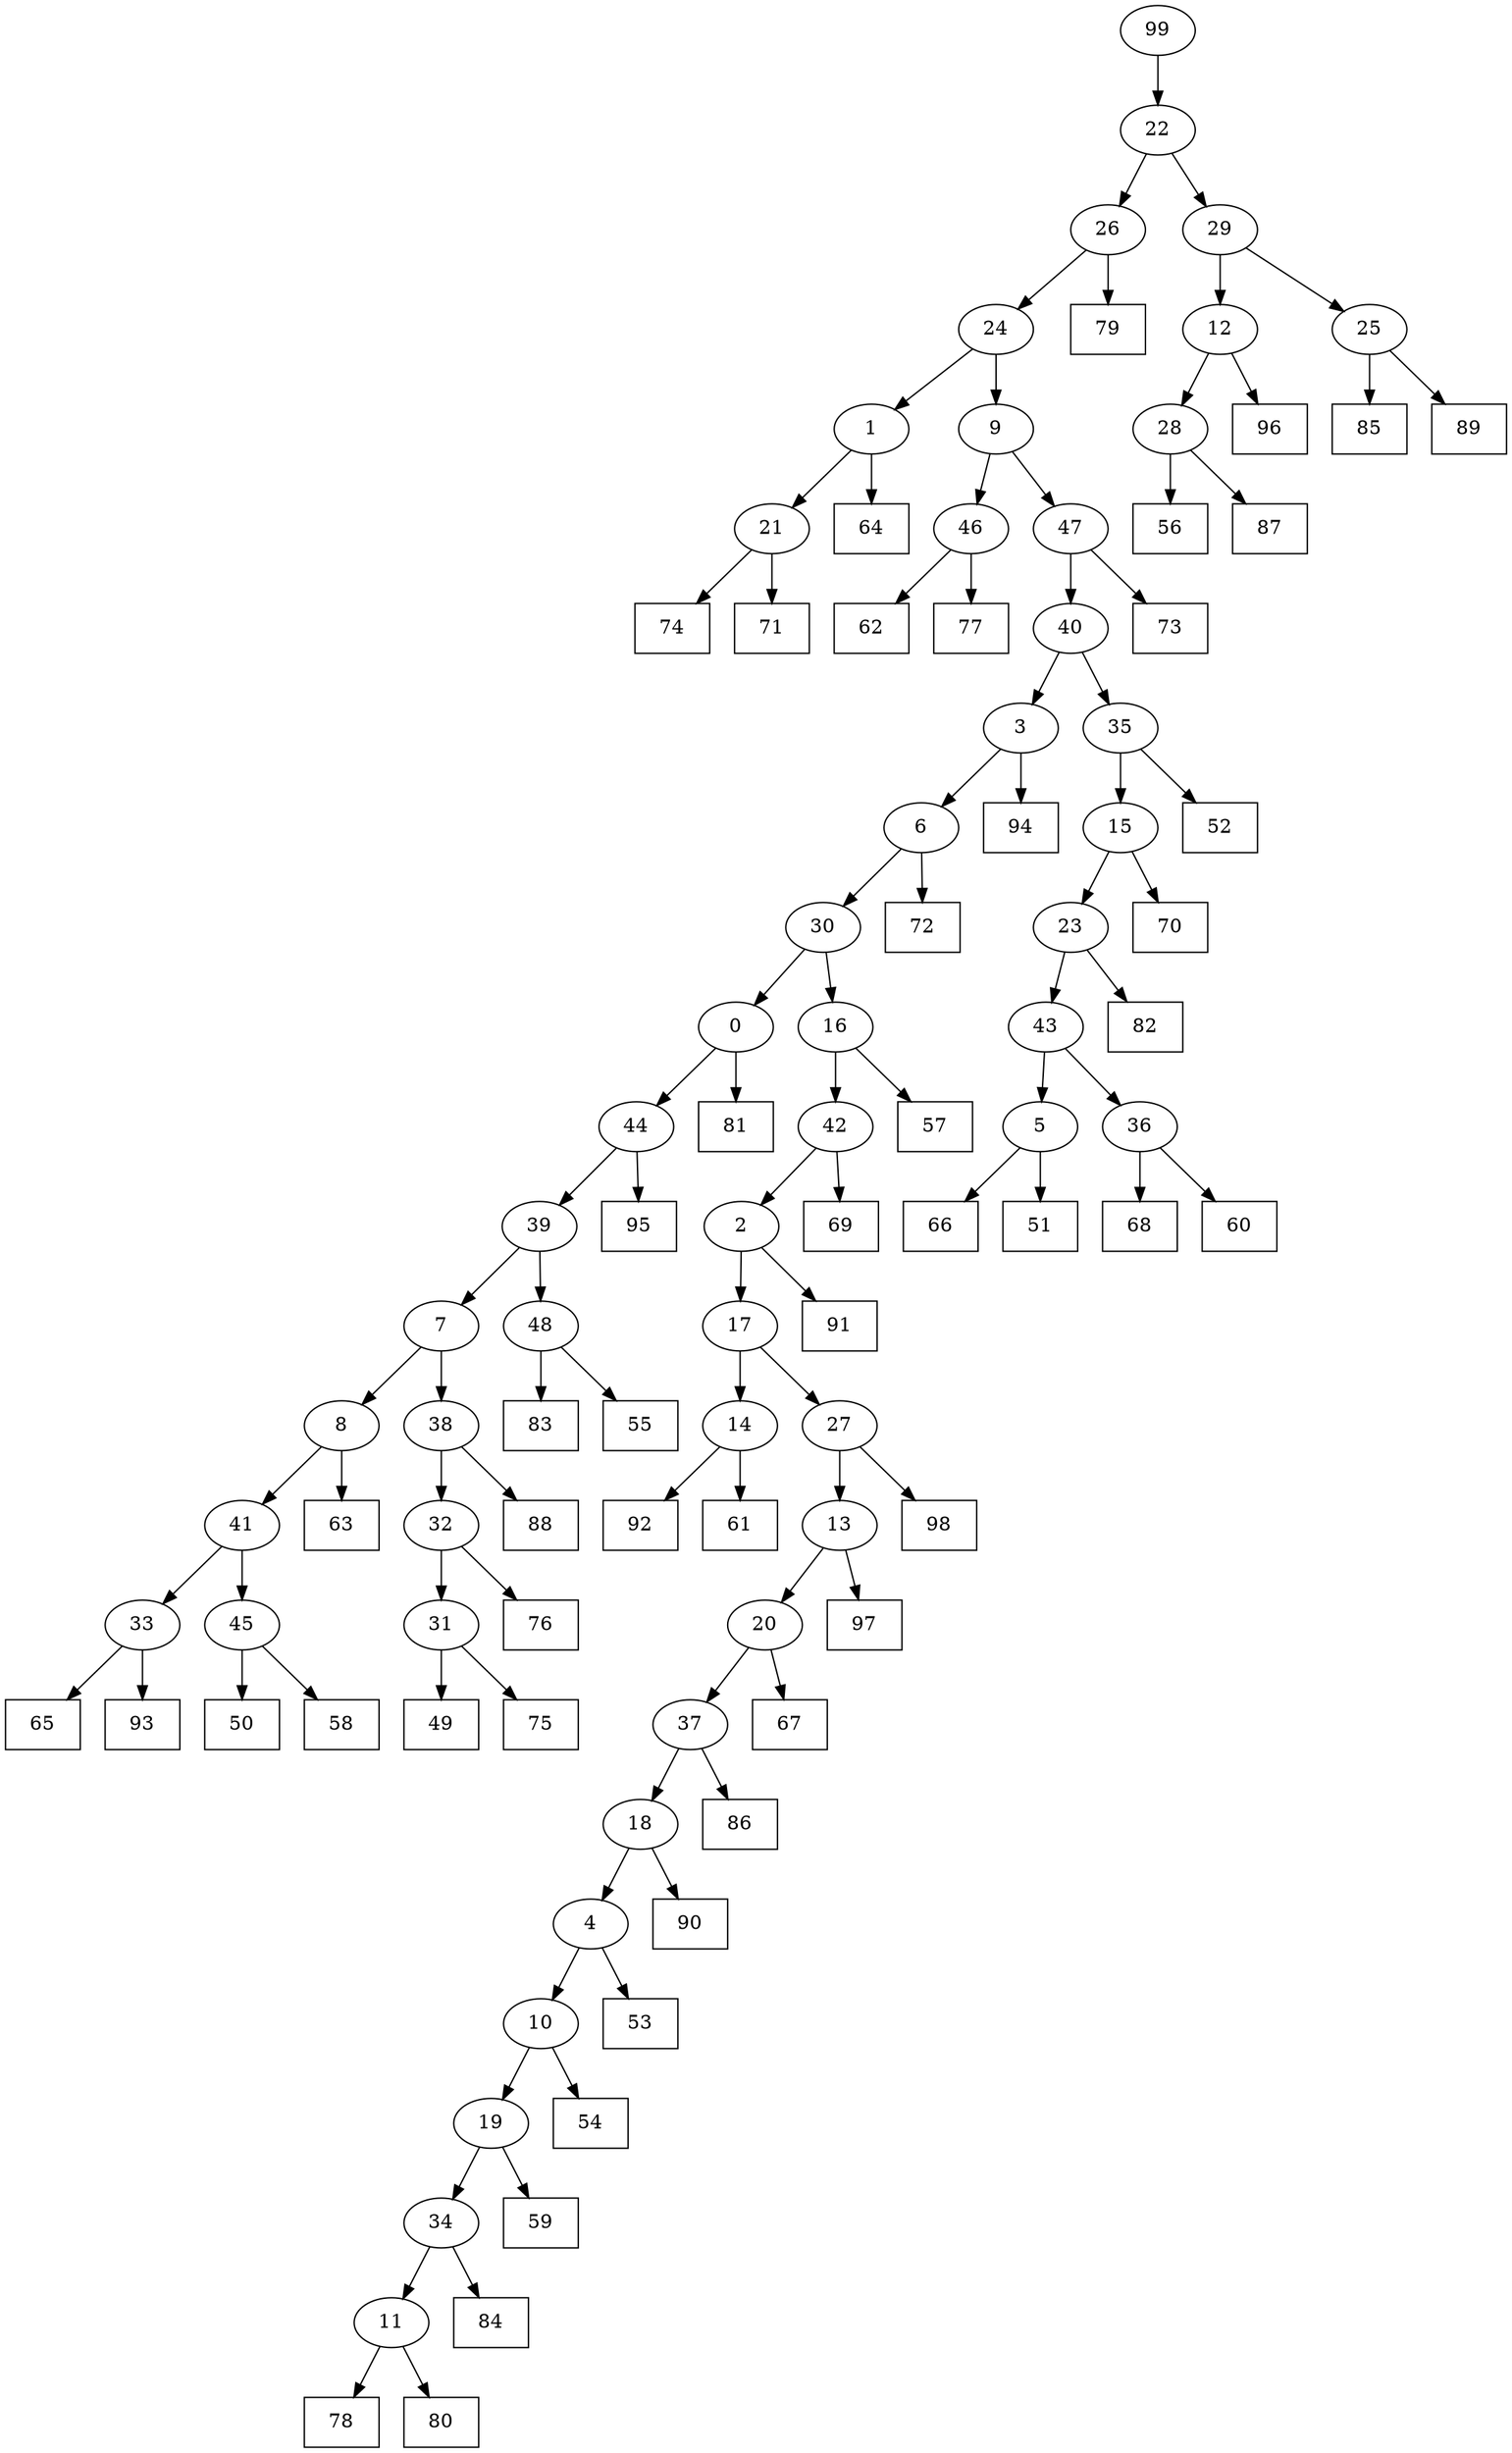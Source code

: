 digraph G {
0[label="0"];
1[label="1"];
2[label="2"];
3[label="3"];
4[label="4"];
5[label="5"];
6[label="6"];
7[label="7"];
8[label="8"];
9[label="9"];
10[label="10"];
11[label="11"];
12[label="12"];
13[label="13"];
14[label="14"];
15[label="15"];
16[label="16"];
17[label="17"];
18[label="18"];
19[label="19"];
20[label="20"];
21[label="21"];
22[label="22"];
23[label="23"];
24[label="24"];
25[label="25"];
26[label="26"];
27[label="27"];
28[label="28"];
29[label="29"];
30[label="30"];
31[label="31"];
32[label="32"];
33[label="33"];
34[label="34"];
35[label="35"];
36[label="36"];
37[label="37"];
38[label="38"];
39[label="39"];
40[label="40"];
41[label="41"];
42[label="42"];
43[label="43"];
44[label="44"];
45[label="45"];
46[label="46"];
47[label="47"];
48[label="48"];
49[shape=box,label="76"];
50[shape=box,label="68"];
51[shape=box,label="67"];
52[shape=box,label="97"];
53[shape=box,label="79"];
54[shape=box,label="85"];
55[shape=box,label="83"];
56[shape=box,label="89"];
57[shape=box,label="50"];
58[shape=box,label="90"];
59[shape=box,label="59"];
60[shape=box,label="78"];
61[shape=box,label="55"];
62[shape=box,label="66"];
63[shape=box,label="62"];
64[shape=box,label="82"];
65[shape=box,label="92"];
66[shape=box,label="51"];
67[shape=box,label="61"];
68[shape=box,label="70"];
69[shape=box,label="52"];
70[shape=box,label="74"];
71[shape=box,label="84"];
72[shape=box,label="95"];
73[shape=box,label="65"];
74[shape=box,label="57"];
75[shape=box,label="91"];
76[shape=box,label="77"];
77[shape=box,label="64"];
78[shape=box,label="53"];
79[shape=box,label="58"];
80[shape=box,label="56"];
81[shape=box,label="87"];
82[shape=box,label="73"];
83[shape=box,label="81"];
84[shape=box,label="96"];
85[shape=box,label="86"];
86[shape=box,label="98"];
87[shape=box,label="49"];
88[shape=box,label="93"];
89[shape=box,label="60"];
90[shape=box,label="75"];
91[shape=box,label="94"];
92[shape=box,label="80"];
93[shape=box,label="72"];
94[shape=box,label="69"];
95[shape=box,label="63"];
96[shape=box,label="54"];
97[shape=box,label="88"];
98[shape=box,label="71"];
99[label="99"];
46->63 ;
45->79 ;
20->51 ;
2->75 ;
42->2 ;
5->66 ;
34->71 ;
16->42 ;
42->94 ;
33->88 ;
44->72 ;
26->24 ;
39->7 ;
11->60 ;
31->87 ;
17->27 ;
19->59 ;
23->64 ;
10->19 ;
3->91 ;
27->86 ;
37->18 ;
15->68 ;
11->92 ;
9->46 ;
7->8 ;
8->41 ;
30->16 ;
8->95 ;
48->61 ;
12->84 ;
29->12 ;
10->96 ;
37->85 ;
18->4 ;
25->56 ;
20->37 ;
36->50 ;
25->54 ;
0->83 ;
14->65 ;
21->70 ;
41->33 ;
13->20 ;
24->1 ;
1->21 ;
21->98 ;
16->74 ;
46->76 ;
0->44 ;
44->39 ;
22->26 ;
26->53 ;
39->48 ;
48->55 ;
99->22 ;
22->29 ;
14->67 ;
4->78 ;
41->45 ;
45->57 ;
19->34 ;
34->11 ;
27->13 ;
32->49 ;
40->35 ;
24->9 ;
9->47 ;
47->40 ;
28->80 ;
1->77 ;
33->73 ;
6->30 ;
30->0 ;
36->89 ;
12->28 ;
28->81 ;
38->97 ;
6->93 ;
43->5 ;
5->62 ;
47->82 ;
32->31 ;
31->90 ;
18->58 ;
7->38 ;
38->32 ;
13->52 ;
40->3 ;
3->6 ;
29->25 ;
2->17 ;
17->14 ;
4->10 ;
23->43 ;
43->36 ;
35->69 ;
35->15 ;
15->23 ;
}
